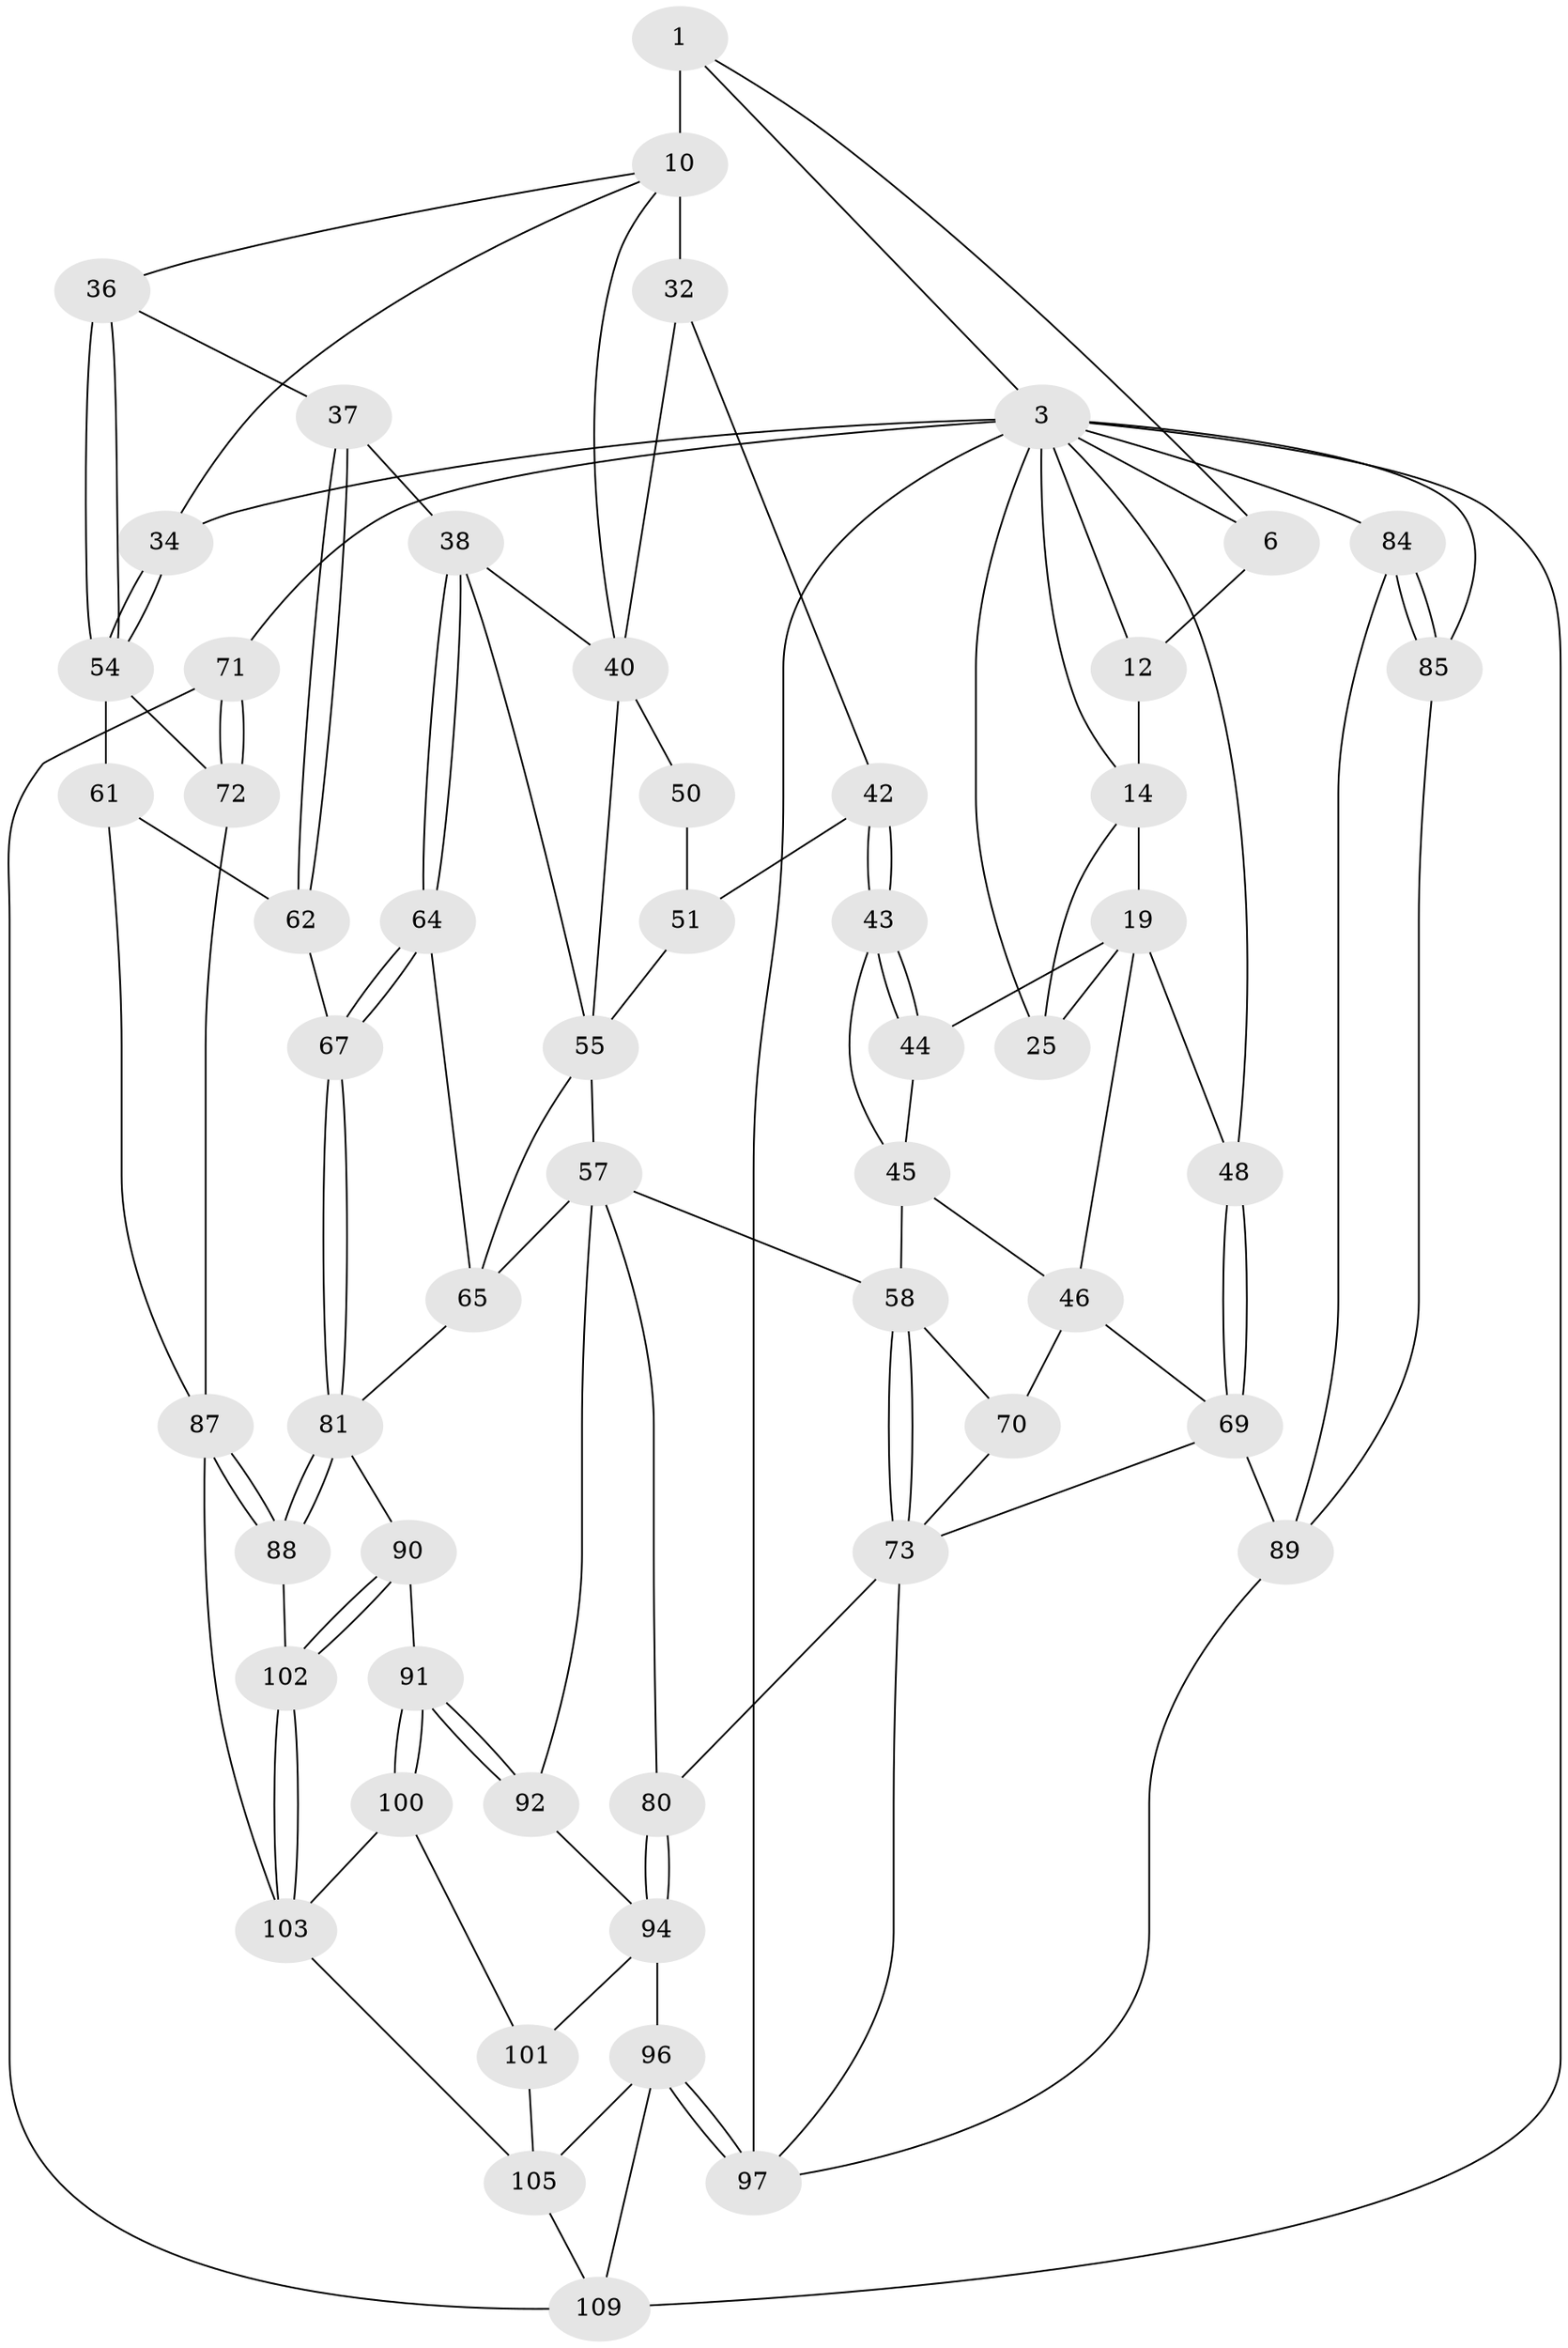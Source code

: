 // original degree distribution, {3: 0.01818181818181818, 5: 0.4909090909090909, 4: 0.2545454545454545, 6: 0.23636363636363636}
// Generated by graph-tools (version 1.1) at 2025/28/03/15/25 16:28:06]
// undirected, 55 vertices, 121 edges
graph export_dot {
graph [start="1"]
  node [color=gray90,style=filled];
  1 [pos="+0.6594000301613047+0",super="+2+7"];
  3 [pos="+1+0",super="+4"];
  6 [pos="+0.42725046290312263+0",super="+9"];
  10 [pos="+0.6663849051697615+0.1261728019950218",super="+30+11"];
  12 [pos="+0.35306994719485096+0.14747882495306971",super="+13"];
  14 [pos="+0.12783561660856313+0.05010376999705302",super="+15+18"];
  19 [pos="+0.24429735963381485+0.2115602096707903",super="+23"];
  25 [pos="+0.15528205903144884+0.2533366330091717",super="+28"];
  32 [pos="+0.5222372145422696+0.25684957567076006",super="+33"];
  34 [pos="+1+0"];
  36 [pos="+0.8458889753790068+0.3066872918028566"];
  37 [pos="+0.8306533829067193+0.32373946984507657"];
  38 [pos="+0.7691314711812488+0.34011030516492774",super="+39"];
  40 [pos="+0.7125020618204614+0.3194615715313409",super="+52+41"];
  42 [pos="+0.4455442088565824+0.3057333708693895"];
  43 [pos="+0.4208519713848123+0.33712343438031134"];
  44 [pos="+0.2580664704668917+0.27662757436216684"];
  45 [pos="+0.28650074581405766+0.3591362875254505",super="+53"];
  46 [pos="+0.23945638551890916+0.3953030247895699",super="+68"];
  48 [pos="+0.14614119844356038+0.41678457952669296"];
  50 [pos="+0.5940735606143595+0.3667725318019419"];
  51 [pos="+0.4533076981568771+0.3129635431948785"];
  54 [pos="+1+0.43374866521202965",super="+60"];
  55 [pos="+0.5955523973910513+0.45546606469700224",super="+56+63"];
  57 [pos="+0.5843293254851969+0.4609828417572862",super="+78"];
  58 [pos="+0.49072798145750995+0.47815559114969464",super="+59"];
  61 [pos="+0.9772067287695154+0.49839876422313284",super="+83"];
  62 [pos="+0.9082182561380331+0.49042110308976483",super="+66"];
  64 [pos="+0.7513162335685126+0.49974107902400855"];
  65 [pos="+0.6602294067300407+0.49202720742359457",super="+77"];
  67 [pos="+0.7958242796620071+0.5531054039316005"];
  69 [pos="+0.21476853519078265+0.5797168754842094",super="+76"];
  70 [pos="+0.36807396228816+0.4651361682434725"];
  71 [pos="+1+1"];
  72 [pos="+1+1"];
  73 [pos="+0.40446602905189355+0.59952611733001",super="+74"];
  80 [pos="+0.4182026687418259+0.6051613649727883"];
  81 [pos="+0.7408205869085577+0.6827084894223272",super="+82"];
  84 [pos="+0+0.4798278508048269"];
  85 [pos="+0+0.7667463039000879"];
  87 [pos="+0.9602630930967384+0.8377488179727668",super="+93"];
  88 [pos="+0.8646504315090101+0.7947359929138933"];
  89 [pos="+0.1549770502013455+0.6336109961417565",super="+98"];
  90 [pos="+0.6436533641813783+0.7091662925141683"];
  91 [pos="+0.5781289452719002+0.7220335219242185"];
  92 [pos="+0.5565512373448492+0.7089746680158039"];
  94 [pos="+0.44601694846941004+0.7631200484302709",super="+95"];
  96 [pos="+0.3385067192127923+0.836680366542275",super="+107"];
  97 [pos="+0.2751475320379362+0.7331067397542803",super="+99"];
  100 [pos="+0.5466770379669295+0.8076960919072959"];
  101 [pos="+0.4338428120758907+0.8471208922740328"];
  102 [pos="+0.6668989130630344+0.8869818017865081"];
  103 [pos="+0.6201779107589679+0.9532141355787775",super="+104"];
  105 [pos="+0.6062417557649392+0.9770145952800424",super="+106"];
  109 [pos="+0.21956563825122613+1",super="+110"];
  1 -- 10 [weight=3];
  1 -- 3;
  1 -- 6;
  3 -- 34;
  3 -- 71 [weight=2];
  3 -- 6;
  3 -- 12;
  3 -- 109;
  3 -- 14;
  3 -- 48;
  3 -- 84;
  3 -- 85;
  3 -- 25;
  3 -- 97;
  6 -- 12;
  10 -- 32 [weight=2];
  10 -- 34;
  10 -- 36;
  10 -- 40;
  12 -- 14 [weight=2];
  14 -- 19 [weight=2];
  14 -- 25 [weight=2];
  19 -- 48;
  19 -- 25;
  19 -- 44;
  19 -- 46;
  32 -- 42;
  32 -- 40;
  34 -- 54;
  34 -- 54;
  36 -- 37;
  36 -- 54;
  36 -- 54;
  37 -- 38;
  37 -- 62;
  37 -- 62;
  38 -- 64;
  38 -- 64;
  38 -- 40;
  38 -- 55;
  40 -- 50 [weight=2];
  40 -- 55;
  42 -- 43;
  42 -- 43;
  42 -- 51;
  43 -- 44;
  43 -- 44;
  43 -- 45;
  44 -- 45;
  45 -- 46;
  45 -- 58;
  46 -- 70;
  46 -- 69;
  48 -- 69;
  48 -- 69;
  50 -- 51;
  51 -- 55;
  54 -- 72;
  54 -- 61;
  55 -- 57;
  55 -- 65;
  57 -- 58;
  57 -- 65;
  57 -- 80;
  57 -- 92;
  58 -- 73;
  58 -- 73;
  58 -- 70;
  61 -- 62 [weight=2];
  61 -- 87;
  62 -- 67;
  64 -- 65;
  64 -- 67;
  64 -- 67;
  65 -- 81;
  67 -- 81;
  67 -- 81;
  69 -- 89;
  69 -- 73;
  70 -- 73;
  71 -- 72;
  71 -- 72;
  71 -- 109;
  72 -- 87;
  73 -- 80;
  73 -- 97;
  80 -- 94;
  80 -- 94;
  81 -- 88;
  81 -- 88;
  81 -- 90;
  84 -- 85;
  84 -- 85;
  84 -- 89;
  85 -- 89;
  87 -- 88;
  87 -- 88;
  87 -- 103;
  88 -- 102;
  89 -- 97;
  90 -- 91;
  90 -- 102;
  90 -- 102;
  91 -- 92;
  91 -- 92;
  91 -- 100;
  91 -- 100;
  92 -- 94;
  94 -- 96;
  94 -- 101;
  96 -- 97;
  96 -- 97;
  96 -- 109;
  96 -- 105;
  100 -- 101;
  100 -- 103;
  101 -- 105;
  102 -- 103;
  102 -- 103;
  103 -- 105;
  105 -- 109;
}
